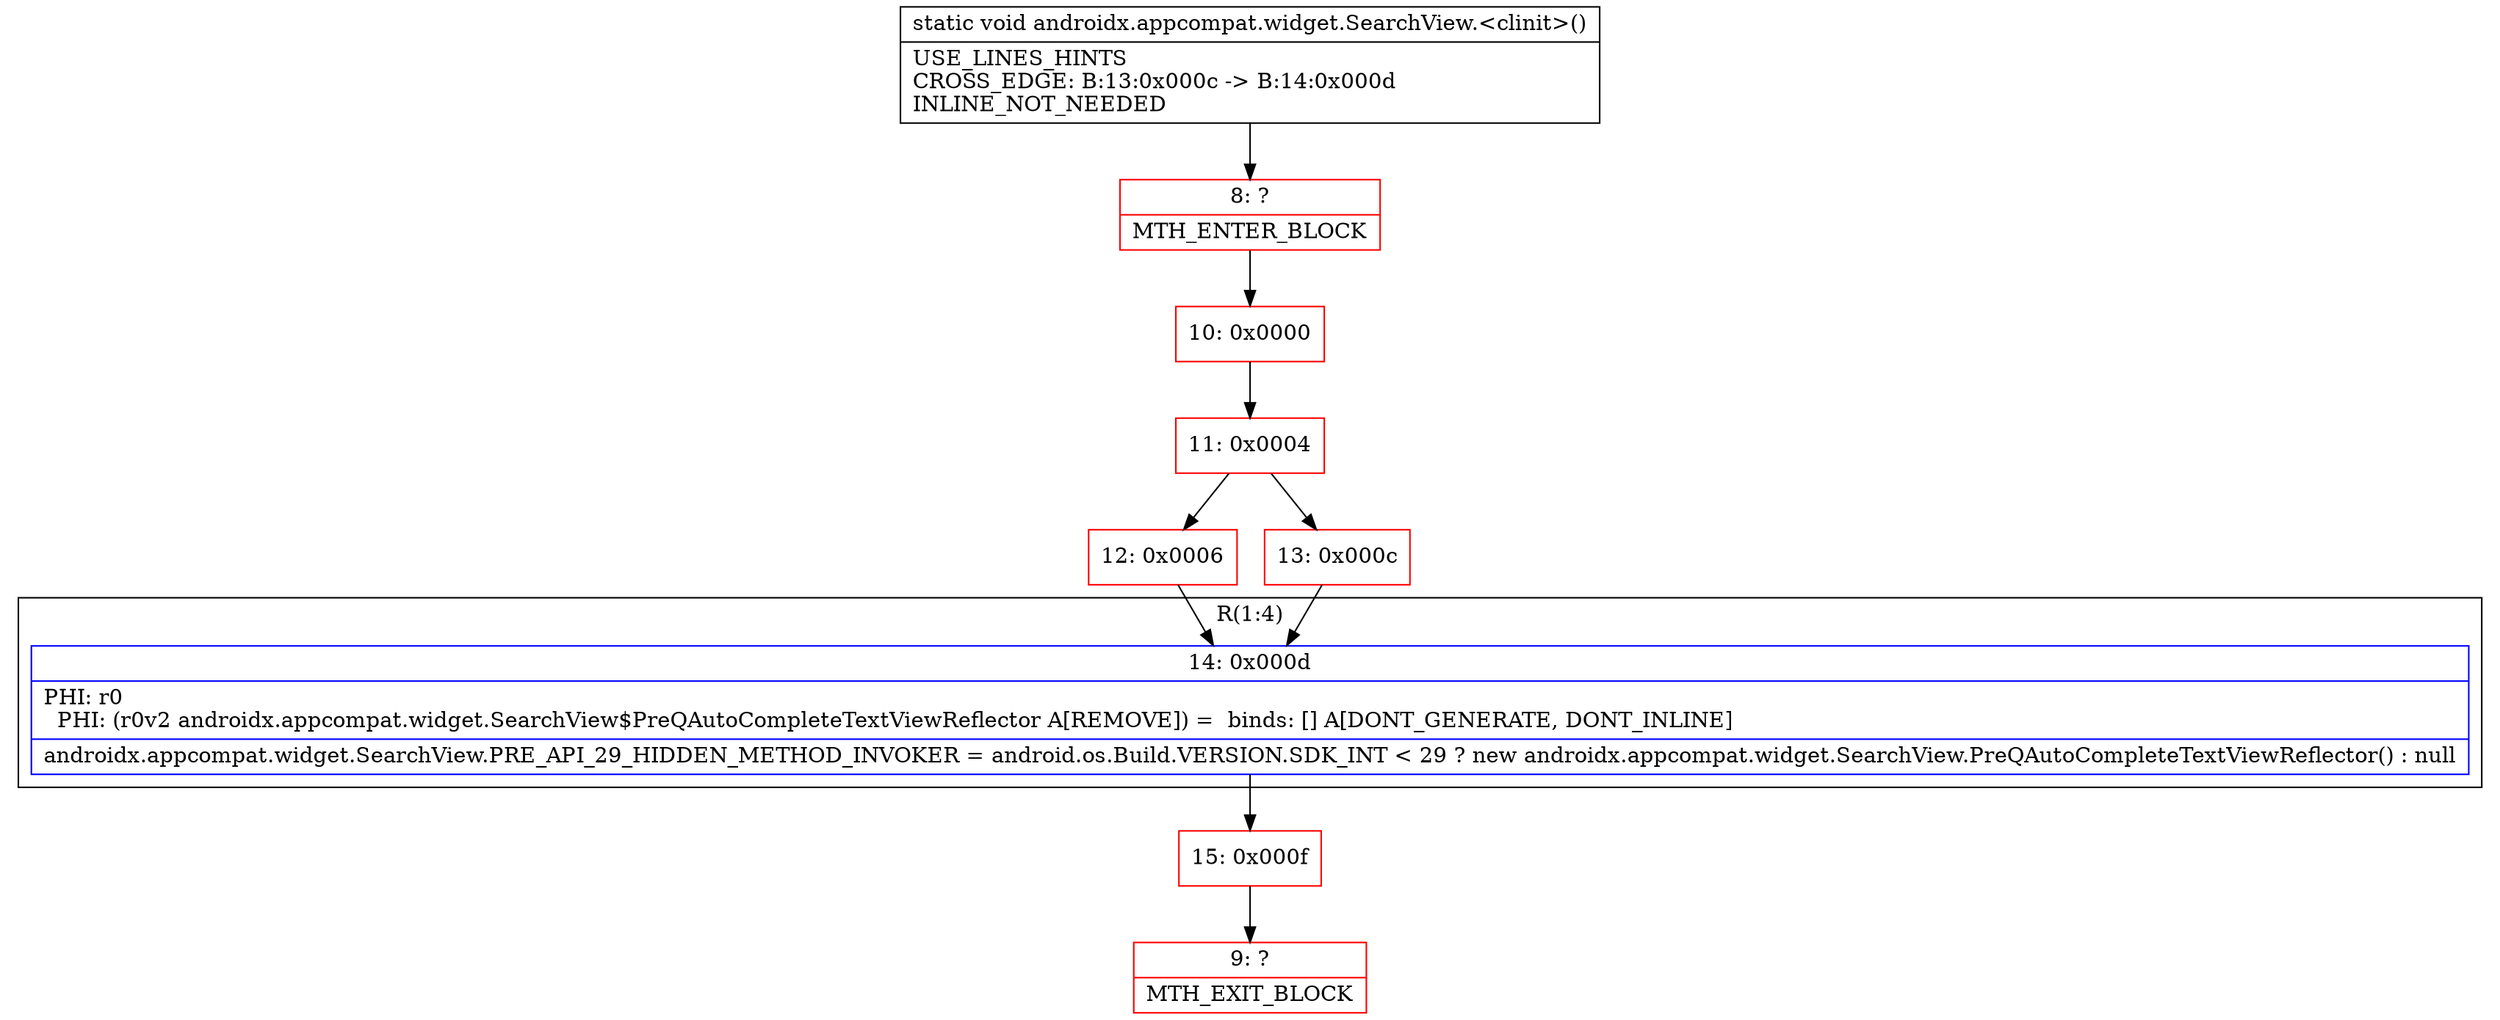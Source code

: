 digraph "CFG forandroidx.appcompat.widget.SearchView.\<clinit\>()V" {
subgraph cluster_Region_1343171841 {
label = "R(1:4)";
node [shape=record,color=blue];
Node_14 [shape=record,label="{14\:\ 0x000d|PHI: r0 \l  PHI: (r0v2 androidx.appcompat.widget.SearchView$PreQAutoCompleteTextViewReflector A[REMOVE]) =  binds: [] A[DONT_GENERATE, DONT_INLINE]\l|androidx.appcompat.widget.SearchView.PRE_API_29_HIDDEN_METHOD_INVOKER = android.os.Build.VERSION.SDK_INT \< 29 ? new androidx.appcompat.widget.SearchView.PreQAutoCompleteTextViewReflector() : null\l}"];
}
Node_8 [shape=record,color=red,label="{8\:\ ?|MTH_ENTER_BLOCK\l}"];
Node_10 [shape=record,color=red,label="{10\:\ 0x0000}"];
Node_11 [shape=record,color=red,label="{11\:\ 0x0004}"];
Node_12 [shape=record,color=red,label="{12\:\ 0x0006}"];
Node_15 [shape=record,color=red,label="{15\:\ 0x000f}"];
Node_9 [shape=record,color=red,label="{9\:\ ?|MTH_EXIT_BLOCK\l}"];
Node_13 [shape=record,color=red,label="{13\:\ 0x000c}"];
MethodNode[shape=record,label="{static void androidx.appcompat.widget.SearchView.\<clinit\>()  | USE_LINES_HINTS\lCROSS_EDGE: B:13:0x000c \-\> B:14:0x000d\lINLINE_NOT_NEEDED\l}"];
MethodNode -> Node_8;Node_14 -> Node_15;
Node_8 -> Node_10;
Node_10 -> Node_11;
Node_11 -> Node_12;
Node_11 -> Node_13;
Node_12 -> Node_14;
Node_15 -> Node_9;
Node_13 -> Node_14;
}

